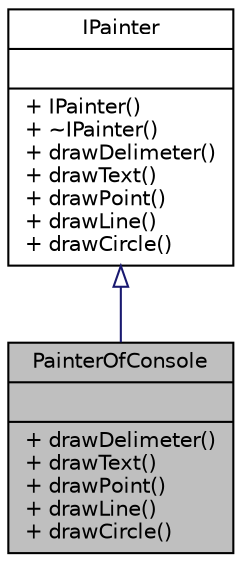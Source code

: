 digraph "PainterOfConsole"
{
 // LATEX_PDF_SIZE
  edge [fontname="Helvetica",fontsize="10",labelfontname="Helvetica",labelfontsize="10"];
  node [fontname="Helvetica",fontsize="10",shape=record];
  Node1 [label="{PainterOfConsole\n||+ drawDelimeter()\l+ drawText()\l+ drawPoint()\l+ drawLine()\l+ drawCircle()\l}",height=0.2,width=0.4,color="black", fillcolor="grey75", style="filled", fontcolor="black",tooltip=" "];
  Node2 -> Node1 [dir="back",color="midnightblue",fontsize="10",style="solid",arrowtail="onormal",fontname="Helvetica"];
  Node2 [label="{IPainter\n||+ IPainter()\l+ ~IPainter()\l+ drawDelimeter()\l+ drawText()\l+ drawPoint()\l+ drawLine()\l+ drawCircle()\l}",height=0.2,width=0.4,color="black", fillcolor="white", style="filled",URL="$class_i_painter.html",tooltip="Here is painter for drawing primitive objects."];
}
